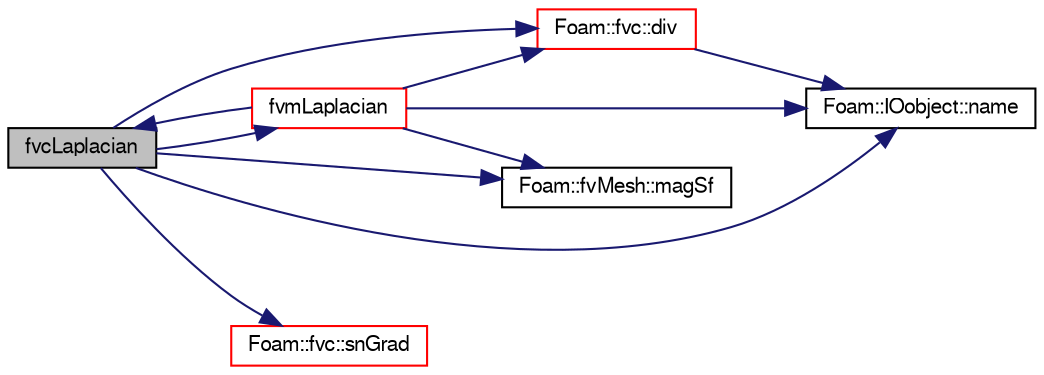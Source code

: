 digraph "fvcLaplacian"
{
  bgcolor="transparent";
  edge [fontname="FreeSans",fontsize="10",labelfontname="FreeSans",labelfontsize="10"];
  node [fontname="FreeSans",fontsize="10",shape=record];
  rankdir="LR";
  Node948 [label="fvcLaplacian",height=0.2,width=0.4,color="black", fillcolor="grey75", style="filled", fontcolor="black"];
  Node948 -> Node949 [color="midnightblue",fontsize="10",style="solid",fontname="FreeSans"];
  Node949 [label="Foam::fvc::div",height=0.2,width=0.4,color="red",URL="$a21134.html#a585533948ad80abfe589d920c641f251"];
  Node949 -> Node950 [color="midnightblue",fontsize="10",style="solid",fontname="FreeSans"];
  Node950 [label="Foam::IOobject::name",height=0.2,width=0.4,color="black",URL="$a26142.html#acc80e00a8ac919288fb55bd14cc88bf6",tooltip="Return name. "];
  Node948 -> Node1251 [color="midnightblue",fontsize="10",style="solid",fontname="FreeSans"];
  Node1251 [label="fvmLaplacian",height=0.2,width=0.4,color="red",URL="$a22578.html#ac363258e34a38773cd5e029506a4b945"];
  Node1251 -> Node974 [color="midnightblue",fontsize="10",style="solid",fontname="FreeSans"];
  Node974 [label="Foam::fvMesh::magSf",height=0.2,width=0.4,color="black",URL="$a22766.html#ae208119f0287991ffba40fb6fecbb365",tooltip="Return cell face area magnitudes. "];
  Node1251 -> Node949 [color="midnightblue",fontsize="10",style="solid",fontname="FreeSans"];
  Node1251 -> Node950 [color="midnightblue",fontsize="10",style="solid",fontname="FreeSans"];
  Node1251 -> Node948 [color="midnightblue",fontsize="10",style="solid",fontname="FreeSans"];
  Node948 -> Node974 [color="midnightblue",fontsize="10",style="solid",fontname="FreeSans"];
  Node948 -> Node950 [color="midnightblue",fontsize="10",style="solid",fontname="FreeSans"];
  Node948 -> Node1405 [color="midnightblue",fontsize="10",style="solid",fontname="FreeSans"];
  Node1405 [label="Foam::fvc::snGrad",height=0.2,width=0.4,color="red",URL="$a21134.html#a15da734ee906cb52cf17937ab84c41a0"];
}
